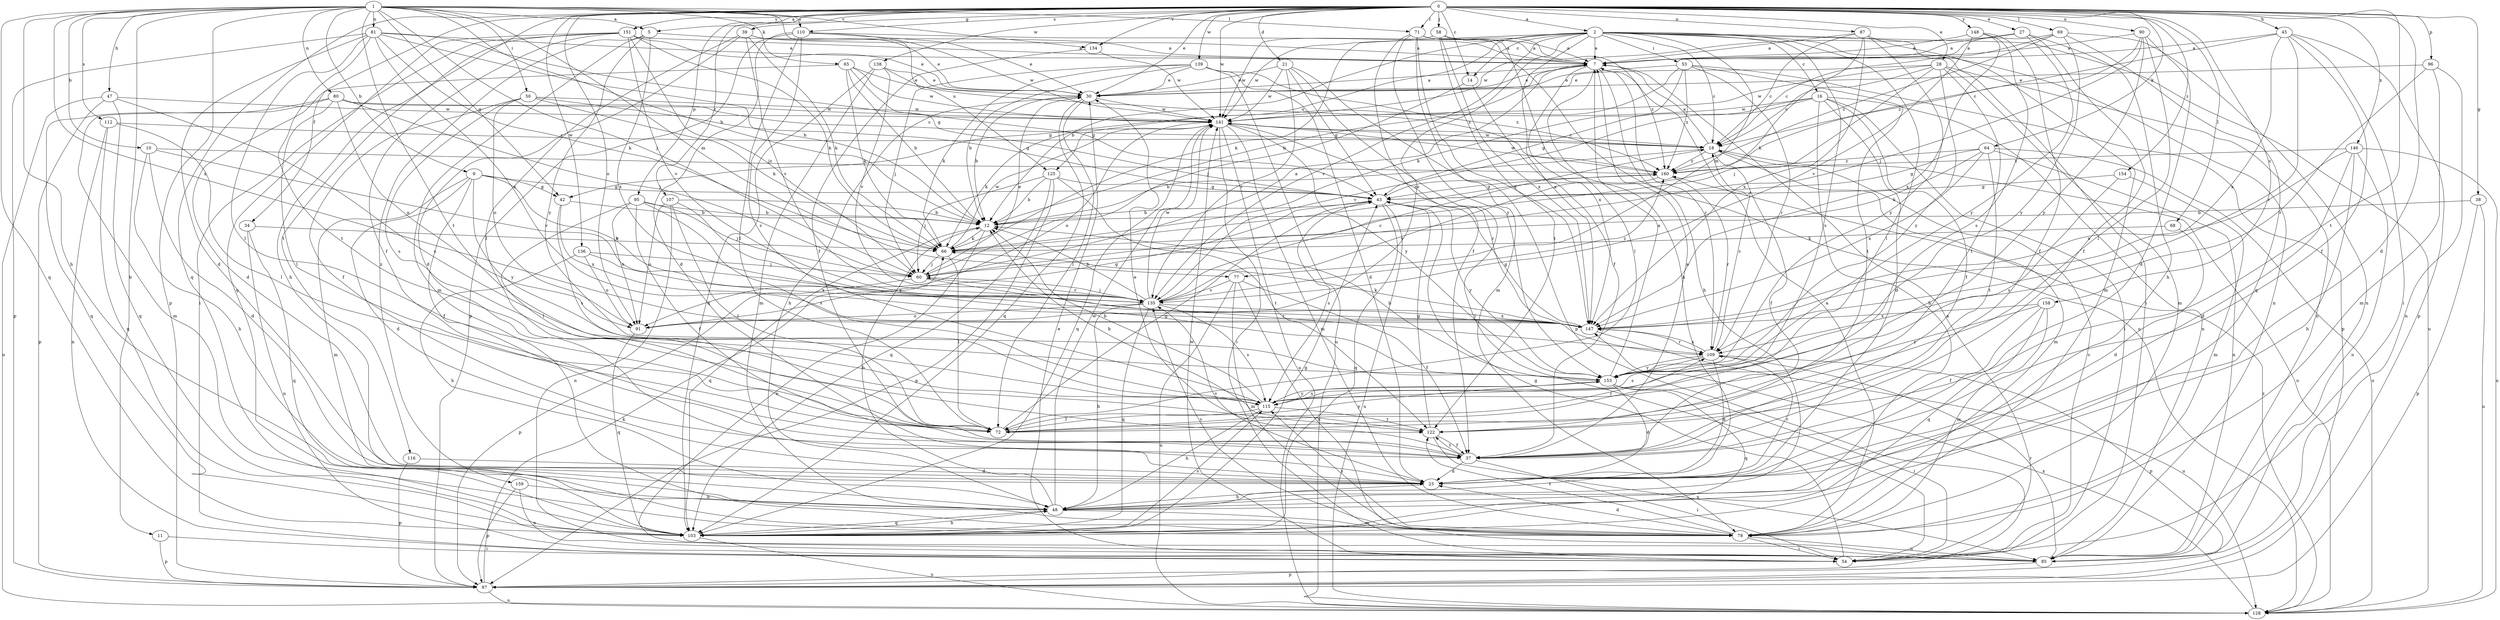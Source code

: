 strict digraph  {
0;
1;
2;
5;
7;
9;
10;
11;
12;
14;
16;
18;
21;
23;
27;
28;
30;
34;
37;
38;
39;
42;
43;
45;
47;
48;
50;
53;
54;
58;
60;
64;
65;
66;
68;
69;
71;
72;
77;
78;
80;
81;
85;
87;
90;
91;
95;
96;
97;
103;
107;
109;
110;
112;
115;
116;
122;
125;
128;
134;
135;
136;
138;
139;
141;
146;
147;
148;
151;
153;
154;
158;
159;
160;
0 -> 2  [label=a];
0 -> 5  [label=a];
0 -> 14  [label=c];
0 -> 21  [label=d];
0 -> 23  [label=d];
0 -> 27  [label=e];
0 -> 28  [label=e];
0 -> 30  [label=e];
0 -> 34  [label=f];
0 -> 38  [label=g];
0 -> 39  [label=g];
0 -> 45  [label=h];
0 -> 58  [label=j];
0 -> 64  [label=k];
0 -> 68  [label=l];
0 -> 69  [label=l];
0 -> 71  [label=l];
0 -> 87  [label=o];
0 -> 90  [label=o];
0 -> 91  [label=o];
0 -> 95  [label=p];
0 -> 96  [label=p];
0 -> 103  [label=q];
0 -> 107  [label=r];
0 -> 110  [label=s];
0 -> 116  [label=t];
0 -> 122  [label=t];
0 -> 134  [label=v];
0 -> 136  [label=w];
0 -> 138  [label=w];
0 -> 139  [label=w];
0 -> 141  [label=w];
0 -> 146  [label=x];
0 -> 148  [label=y];
0 -> 151  [label=y];
0 -> 154  [label=z];
0 -> 158  [label=z];
1 -> 5  [label=a];
1 -> 9  [label=b];
1 -> 10  [label=b];
1 -> 11  [label=b];
1 -> 12  [label=b];
1 -> 42  [label=g];
1 -> 47  [label=h];
1 -> 48  [label=h];
1 -> 50  [label=i];
1 -> 60  [label=j];
1 -> 65  [label=k];
1 -> 71  [label=l];
1 -> 77  [label=m];
1 -> 80  [label=n];
1 -> 81  [label=n];
1 -> 97  [label=p];
1 -> 103  [label=q];
1 -> 110  [label=s];
1 -> 112  [label=s];
1 -> 122  [label=t];
1 -> 125  [label=u];
1 -> 134  [label=v];
1 -> 147  [label=x];
2 -> 7  [label=a];
2 -> 12  [label=b];
2 -> 14  [label=c];
2 -> 16  [label=c];
2 -> 18  [label=c];
2 -> 53  [label=i];
2 -> 54  [label=i];
2 -> 66  [label=k];
2 -> 72  [label=l];
2 -> 77  [label=m];
2 -> 85  [label=n];
2 -> 91  [label=o];
2 -> 115  [label=s];
2 -> 125  [label=u];
2 -> 128  [label=u];
2 -> 135  [label=v];
2 -> 141  [label=w];
2 -> 147  [label=x];
5 -> 7  [label=a];
5 -> 78  [label=m];
5 -> 147  [label=x];
5 -> 153  [label=y];
5 -> 159  [label=z];
7 -> 30  [label=e];
7 -> 42  [label=g];
7 -> 48  [label=h];
7 -> 72  [label=l];
7 -> 109  [label=r];
7 -> 147  [label=x];
9 -> 23  [label=d];
9 -> 37  [label=f];
9 -> 42  [label=g];
9 -> 43  [label=g];
9 -> 78  [label=m];
9 -> 135  [label=v];
9 -> 153  [label=y];
10 -> 23  [label=d];
10 -> 48  [label=h];
10 -> 135  [label=v];
10 -> 160  [label=z];
11 -> 54  [label=i];
11 -> 97  [label=p];
12 -> 66  [label=k];
12 -> 85  [label=n];
12 -> 103  [label=q];
14 -> 37  [label=f];
14 -> 60  [label=j];
16 -> 23  [label=d];
16 -> 37  [label=f];
16 -> 43  [label=g];
16 -> 48  [label=h];
16 -> 54  [label=i];
16 -> 85  [label=n];
16 -> 135  [label=v];
16 -> 141  [label=w];
18 -> 7  [label=a];
18 -> 12  [label=b];
18 -> 37  [label=f];
18 -> 78  [label=m];
18 -> 128  [label=u];
18 -> 141  [label=w];
18 -> 160  [label=z];
21 -> 30  [label=e];
21 -> 43  [label=g];
21 -> 54  [label=i];
21 -> 97  [label=p];
21 -> 135  [label=v];
21 -> 141  [label=w];
23 -> 48  [label=h];
23 -> 109  [label=r];
23 -> 135  [label=v];
27 -> 7  [label=a];
27 -> 37  [label=f];
27 -> 48  [label=h];
27 -> 141  [label=w];
27 -> 153  [label=y];
28 -> 18  [label=c];
28 -> 30  [label=e];
28 -> 60  [label=j];
28 -> 72  [label=l];
28 -> 78  [label=m];
28 -> 85  [label=n];
28 -> 141  [label=w];
28 -> 153  [label=y];
30 -> 7  [label=a];
30 -> 12  [label=b];
30 -> 48  [label=h];
30 -> 72  [label=l];
30 -> 103  [label=q];
30 -> 141  [label=w];
34 -> 66  [label=k];
34 -> 85  [label=n];
34 -> 103  [label=q];
37 -> 7  [label=a];
37 -> 23  [label=d];
37 -> 30  [label=e];
37 -> 54  [label=i];
37 -> 122  [label=t];
38 -> 12  [label=b];
38 -> 97  [label=p];
38 -> 128  [label=u];
39 -> 7  [label=a];
39 -> 23  [label=d];
39 -> 30  [label=e];
39 -> 66  [label=k];
39 -> 72  [label=l];
39 -> 135  [label=v];
42 -> 12  [label=b];
42 -> 115  [label=s];
42 -> 147  [label=x];
43 -> 12  [label=b];
43 -> 103  [label=q];
43 -> 115  [label=s];
43 -> 128  [label=u];
43 -> 153  [label=y];
43 -> 160  [label=z];
45 -> 7  [label=a];
45 -> 18  [label=c];
45 -> 37  [label=f];
45 -> 54  [label=i];
45 -> 97  [label=p];
45 -> 109  [label=r];
45 -> 147  [label=x];
47 -> 97  [label=p];
47 -> 103  [label=q];
47 -> 115  [label=s];
47 -> 128  [label=u];
47 -> 141  [label=w];
48 -> 12  [label=b];
48 -> 78  [label=m];
48 -> 103  [label=q];
48 -> 141  [label=w];
50 -> 37  [label=f];
50 -> 43  [label=g];
50 -> 66  [label=k];
50 -> 91  [label=o];
50 -> 115  [label=s];
50 -> 141  [label=w];
53 -> 12  [label=b];
53 -> 30  [label=e];
53 -> 66  [label=k];
53 -> 97  [label=p];
53 -> 109  [label=r];
53 -> 122  [label=t];
53 -> 160  [label=z];
54 -> 7  [label=a];
54 -> 18  [label=c];
54 -> 30  [label=e];
54 -> 43  [label=g];
54 -> 141  [label=w];
58 -> 7  [label=a];
58 -> 48  [label=h];
58 -> 122  [label=t];
58 -> 141  [label=w];
58 -> 147  [label=x];
60 -> 7  [label=a];
60 -> 30  [label=e];
60 -> 97  [label=p];
60 -> 109  [label=r];
60 -> 135  [label=v];
64 -> 43  [label=g];
64 -> 66  [label=k];
64 -> 85  [label=n];
64 -> 122  [label=t];
64 -> 128  [label=u];
64 -> 147  [label=x];
64 -> 160  [label=z];
65 -> 12  [label=b];
65 -> 23  [label=d];
65 -> 30  [label=e];
65 -> 43  [label=g];
65 -> 66  [label=k];
65 -> 141  [label=w];
66 -> 60  [label=j];
66 -> 72  [label=l];
66 -> 141  [label=w];
68 -> 23  [label=d];
68 -> 66  [label=k];
69 -> 7  [label=a];
69 -> 18  [label=c];
69 -> 85  [label=n];
69 -> 103  [label=q];
69 -> 153  [label=y];
69 -> 160  [label=z];
71 -> 7  [label=a];
71 -> 37  [label=f];
71 -> 78  [label=m];
71 -> 128  [label=u];
71 -> 147  [label=x];
71 -> 153  [label=y];
71 -> 160  [label=z];
72 -> 43  [label=g];
72 -> 109  [label=r];
72 -> 153  [label=y];
77 -> 37  [label=f];
77 -> 78  [label=m];
77 -> 85  [label=n];
77 -> 128  [label=u];
77 -> 135  [label=v];
78 -> 7  [label=a];
78 -> 23  [label=d];
78 -> 54  [label=i];
78 -> 85  [label=n];
78 -> 115  [label=s];
78 -> 122  [label=t];
78 -> 135  [label=v];
80 -> 18  [label=c];
80 -> 60  [label=j];
80 -> 72  [label=l];
80 -> 78  [label=m];
80 -> 91  [label=o];
80 -> 103  [label=q];
80 -> 141  [label=w];
81 -> 7  [label=a];
81 -> 12  [label=b];
81 -> 23  [label=d];
81 -> 43  [label=g];
81 -> 66  [label=k];
81 -> 72  [label=l];
81 -> 97  [label=p];
81 -> 122  [label=t];
81 -> 147  [label=x];
85 -> 97  [label=p];
85 -> 109  [label=r];
87 -> 7  [label=a];
87 -> 18  [label=c];
87 -> 66  [label=k];
87 -> 78  [label=m];
87 -> 147  [label=x];
87 -> 153  [label=y];
90 -> 7  [label=a];
90 -> 23  [label=d];
90 -> 60  [label=j];
90 -> 72  [label=l];
90 -> 153  [label=y];
90 -> 160  [label=z];
91 -> 43  [label=g];
91 -> 103  [label=q];
95 -> 12  [label=b];
95 -> 37  [label=f];
95 -> 60  [label=j];
95 -> 72  [label=l];
95 -> 91  [label=o];
95 -> 115  [label=s];
96 -> 30  [label=e];
96 -> 78  [label=m];
96 -> 85  [label=n];
96 -> 109  [label=r];
97 -> 66  [label=k];
97 -> 128  [label=u];
103 -> 43  [label=g];
103 -> 48  [label=h];
103 -> 115  [label=s];
103 -> 128  [label=u];
107 -> 12  [label=b];
107 -> 72  [label=l];
107 -> 85  [label=n];
107 -> 91  [label=o];
107 -> 153  [label=y];
109 -> 18  [label=c];
109 -> 23  [label=d];
109 -> 97  [label=p];
109 -> 115  [label=s];
109 -> 147  [label=x];
109 -> 153  [label=y];
110 -> 7  [label=a];
110 -> 23  [label=d];
110 -> 30  [label=e];
110 -> 72  [label=l];
110 -> 97  [label=p];
110 -> 115  [label=s];
110 -> 141  [label=w];
112 -> 18  [label=c];
112 -> 72  [label=l];
112 -> 85  [label=n];
112 -> 103  [label=q];
115 -> 12  [label=b];
115 -> 48  [label=h];
115 -> 72  [label=l];
115 -> 122  [label=t];
115 -> 153  [label=y];
116 -> 23  [label=d];
116 -> 97  [label=p];
122 -> 12  [label=b];
122 -> 37  [label=f];
122 -> 43  [label=g];
122 -> 85  [label=n];
125 -> 12  [label=b];
125 -> 43  [label=g];
125 -> 60  [label=j];
125 -> 97  [label=p];
125 -> 103  [label=q];
125 -> 122  [label=t];
128 -> 147  [label=x];
128 -> 160  [label=z];
134 -> 37  [label=f];
134 -> 141  [label=w];
135 -> 12  [label=b];
135 -> 18  [label=c];
135 -> 48  [label=h];
135 -> 60  [label=j];
135 -> 91  [label=o];
135 -> 103  [label=q];
135 -> 115  [label=s];
135 -> 141  [label=w];
135 -> 147  [label=x];
135 -> 160  [label=z];
136 -> 48  [label=h];
136 -> 60  [label=j];
136 -> 91  [label=o];
136 -> 147  [label=x];
138 -> 30  [label=e];
138 -> 78  [label=m];
138 -> 103  [label=q];
138 -> 135  [label=v];
138 -> 160  [label=z];
139 -> 12  [label=b];
139 -> 23  [label=d];
139 -> 30  [label=e];
139 -> 60  [label=j];
139 -> 66  [label=k];
139 -> 128  [label=u];
139 -> 160  [label=z];
141 -> 18  [label=c];
141 -> 54  [label=i];
141 -> 66  [label=k];
141 -> 78  [label=m];
141 -> 91  [label=o];
141 -> 103  [label=q];
141 -> 109  [label=r];
141 -> 128  [label=u];
141 -> 153  [label=y];
146 -> 23  [label=d];
146 -> 48  [label=h];
146 -> 85  [label=n];
146 -> 128  [label=u];
146 -> 147  [label=x];
146 -> 160  [label=z];
147 -> 43  [label=g];
147 -> 66  [label=k];
147 -> 109  [label=r];
147 -> 128  [label=u];
148 -> 7  [label=a];
148 -> 37  [label=f];
148 -> 115  [label=s];
148 -> 135  [label=v];
148 -> 147  [label=x];
151 -> 7  [label=a];
151 -> 30  [label=e];
151 -> 37  [label=f];
151 -> 48  [label=h];
151 -> 54  [label=i];
151 -> 60  [label=j];
151 -> 66  [label=k];
151 -> 103  [label=q];
151 -> 135  [label=v];
153 -> 7  [label=a];
153 -> 12  [label=b];
153 -> 23  [label=d];
153 -> 54  [label=i];
153 -> 103  [label=q];
153 -> 115  [label=s];
154 -> 43  [label=g];
154 -> 78  [label=m];
154 -> 115  [label=s];
158 -> 37  [label=f];
158 -> 78  [label=m];
158 -> 103  [label=q];
158 -> 147  [label=x];
158 -> 153  [label=y];
159 -> 48  [label=h];
159 -> 85  [label=n];
159 -> 97  [label=p];
160 -> 43  [label=g];
160 -> 109  [label=r];
160 -> 135  [label=v];
160 -> 141  [label=w];
}
